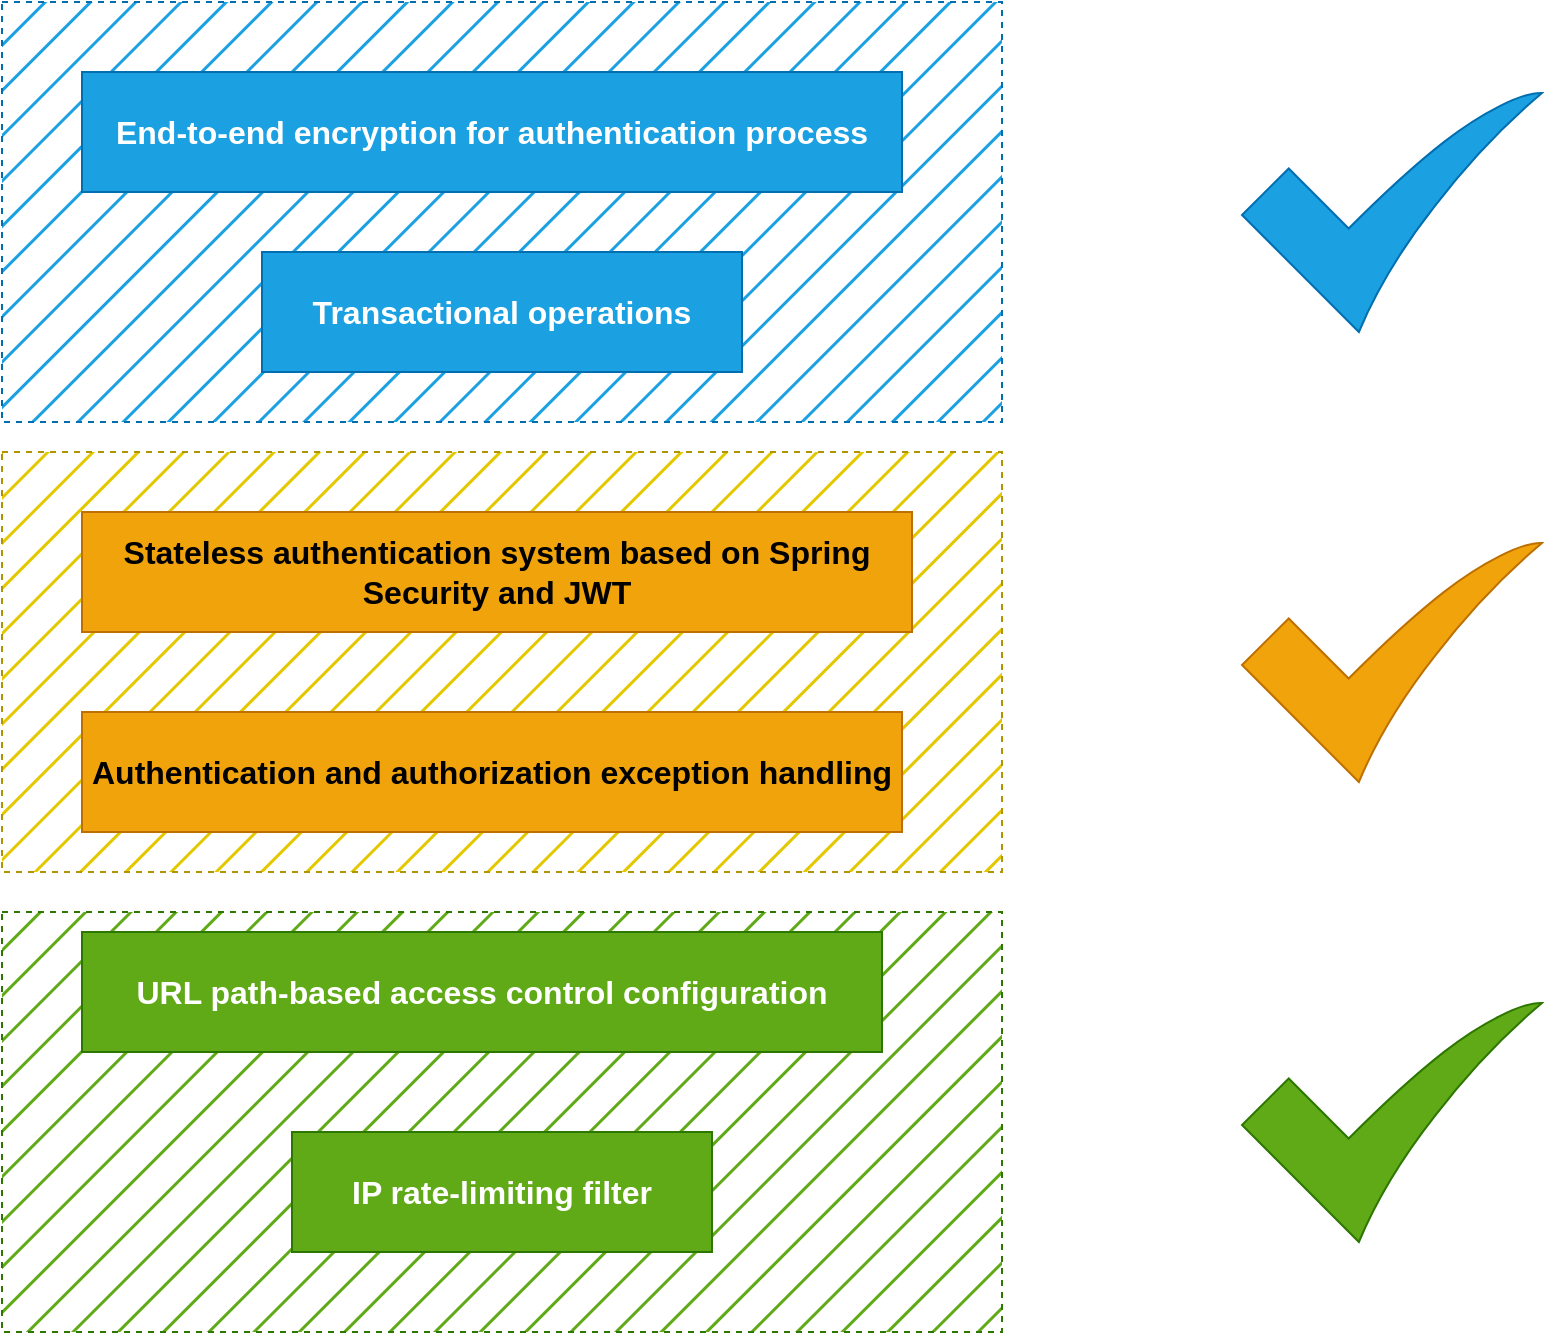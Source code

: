 <mxfile version="24.7.17">
  <diagram name="第 1 页" id="Ex556i7gQitAk_UZHKa7">
    <mxGraphModel dx="1635" dy="740" grid="0" gridSize="10" guides="1" tooltips="1" connect="1" arrows="1" fold="1" page="0" pageScale="1" pageWidth="1169" pageHeight="827" math="0" shadow="0">
      <root>
        <mxCell id="0" />
        <mxCell id="1" parent="0" />
        <mxCell id="ecNucuu_QlBcVASHz4F9-17" value="" style="rounded=0;whiteSpace=wrap;html=1;textShadow=1;dashed=1;fillColor=#60a917;fontColor=#ffffff;strokeColor=#2D7600;fillStyle=hatch;" vertex="1" parent="1">
          <mxGeometry x="-40" y="500" width="500" height="210" as="geometry" />
        </mxCell>
        <mxCell id="ecNucuu_QlBcVASHz4F9-15" value="" style="rounded=0;whiteSpace=wrap;html=1;textShadow=1;dashed=1;fillColor=#e3c800;fontColor=#000000;strokeColor=#B09500;fillStyle=hatch;" vertex="1" parent="1">
          <mxGeometry x="-40" y="270" width="500" height="210" as="geometry" />
        </mxCell>
        <mxCell id="ecNucuu_QlBcVASHz4F9-14" value="" style="rounded=0;whiteSpace=wrap;html=1;textShadow=1;dashed=1;fillColor=#1ba1e2;fontColor=#ffffff;strokeColor=#006EAF;fillStyle=hatch;" vertex="1" parent="1">
          <mxGeometry x="-40" y="45" width="500" height="210" as="geometry" />
        </mxCell>
        <mxCell id="ecNucuu_QlBcVASHz4F9-5" value="&lt;div style=&quot;font-size: 16px;&quot;&gt;End-to-end encryption for authentication process&lt;/div&gt;" style="rounded=0;whiteSpace=wrap;html=1;fillColor=#1ba1e2;strokeColor=#006EAF;fontColor=#ffffff;fontSize=16;fontStyle=1" vertex="1" parent="1">
          <mxGeometry y="80" width="410" height="60" as="geometry" />
        </mxCell>
        <mxCell id="ecNucuu_QlBcVASHz4F9-6" value="" style="sketch=0;html=1;aspect=fixed;strokeColor=#006EAF;shadow=0;fillColor=#1ba1e2;verticalAlign=top;labelPosition=center;verticalLabelPosition=bottom;shape=mxgraph.gcp2.check;fontColor=#ffffff;fontSize=16;fontStyle=1" vertex="1" parent="1">
          <mxGeometry x="580" y="90" width="150" height="120" as="geometry" />
        </mxCell>
        <mxCell id="ecNucuu_QlBcVASHz4F9-7" value="&lt;div style=&quot;font-size: 16px;&quot;&gt;Transactional operations&lt;br style=&quot;font-size: 16px;&quot;&gt;&lt;/div&gt;" style="rounded=0;whiteSpace=wrap;html=1;fillColor=#1ba1e2;strokeColor=#006EAF;fontColor=#ffffff;fontSize=16;fontStyle=1" vertex="1" parent="1">
          <mxGeometry x="90" y="170" width="240" height="60" as="geometry" />
        </mxCell>
        <mxCell id="ecNucuu_QlBcVASHz4F9-9" value="Stateless authentication system based on Spring Security and JWT" style="rounded=0;whiteSpace=wrap;html=1;fillColor=#f0a30a;fontColor=#000000;strokeColor=#BD7000;fontSize=16;fontStyle=1" vertex="1" parent="1">
          <mxGeometry y="300" width="415" height="60" as="geometry" />
        </mxCell>
        <mxCell id="ecNucuu_QlBcVASHz4F9-10" value="&lt;div style=&quot;font-size: 16px;&quot;&gt;Authentication and authorization exception handling&lt;/div&gt;" style="rounded=0;whiteSpace=wrap;html=1;fillColor=#f0a30a;fontColor=#000000;strokeColor=#BD7000;fontSize=16;fontStyle=1" vertex="1" parent="1">
          <mxGeometry y="400" width="410" height="60" as="geometry" />
        </mxCell>
        <mxCell id="ecNucuu_QlBcVASHz4F9-12" value="&lt;div style=&quot;font-size: 16px;&quot;&gt;URL path-based access control configuration&lt;/div&gt;" style="rounded=0;whiteSpace=wrap;html=1;fillColor=#60a917;fontColor=#ffffff;strokeColor=#2D7600;fontSize=16;fontStyle=1" vertex="1" parent="1">
          <mxGeometry y="510" width="400" height="60" as="geometry" />
        </mxCell>
        <mxCell id="ecNucuu_QlBcVASHz4F9-13" value="&lt;div style=&quot;font-size: 16px;&quot;&gt;IP rate-limiting filter&lt;/div&gt;" style="rounded=0;whiteSpace=wrap;html=1;fillColor=#60a917;fontColor=#ffffff;strokeColor=#2D7600;fontSize=16;fontStyle=1" vertex="1" parent="1">
          <mxGeometry x="105" y="610" width="210" height="60" as="geometry" />
        </mxCell>
        <mxCell id="ecNucuu_QlBcVASHz4F9-16" value="" style="sketch=0;html=1;aspect=fixed;strokeColor=#BD7000;shadow=0;fillColor=#f0a30a;verticalAlign=top;labelPosition=center;verticalLabelPosition=bottom;shape=mxgraph.gcp2.check;fontColor=#000000;fontSize=16;fontStyle=1" vertex="1" parent="1">
          <mxGeometry x="580" y="315" width="150" height="120" as="geometry" />
        </mxCell>
        <mxCell id="ecNucuu_QlBcVASHz4F9-18" value="" style="sketch=0;html=1;aspect=fixed;strokeColor=#2D7600;shadow=0;fillColor=#60a917;verticalAlign=top;labelPosition=center;verticalLabelPosition=bottom;shape=mxgraph.gcp2.check;fontColor=#ffffff;fontSize=16;fontStyle=1" vertex="1" parent="1">
          <mxGeometry x="580" y="545" width="150" height="120" as="geometry" />
        </mxCell>
      </root>
    </mxGraphModel>
  </diagram>
</mxfile>
